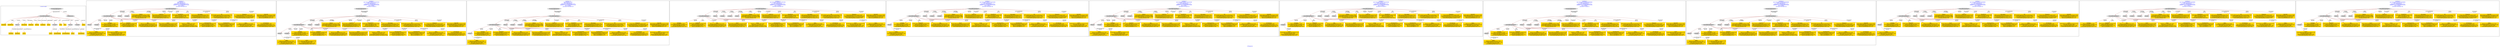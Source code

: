 digraph n0 {
fontcolor="blue"
remincross="true"
label="s06-npg.json"
subgraph cluster_0 {
label="1-correct model"
n2[style="filled",color="white",fillcolor="lightgray",label="CulturalHeritageObject1"];
n3[shape="plaintext",style="filled",fillcolor="gold",label="Copyright"];
n4[shape="plaintext",style="filled",fillcolor="gold",label="DateOfWork"];
n5[style="filled",color="white",fillcolor="lightgray",label="Person1"];
n6[shape="plaintext",style="filled",fillcolor="gold",label="Description"];
n7[shape="plaintext",style="filled",fillcolor="gold",label="Dimension"];
n8[shape="plaintext",style="filled",fillcolor="gold",label="Medium"];
n9[shape="plaintext",style="filled",fillcolor="gold",label="CreditLine"];
n10[shape="plaintext",style="filled",fillcolor="gold",label="Owner"];
n11[style="filled",color="white",fillcolor="lightgray",label="Concept2"];
n12[shape="plaintext",style="filled",fillcolor="gold",label="Title"];
n13[shape="plaintext",style="filled",fillcolor="gold",label="Ref"];
n14[style="filled",color="white",fillcolor="lightgray",label="Person2"];
n15[style="filled",color="white",fillcolor="lightgray",label="Concept1"];
n16[shape="plaintext",style="filled",fillcolor="gold",label="birthDate"];
n17[shape="plaintext",style="filled",fillcolor="gold",label="deathDate"];
n18[shape="plaintext",style="filled",fillcolor="gold",label="Artist"];
n19[shape="plaintext",style="filled",fillcolor="gold",label="sitterBirthDate"];
n20[shape="plaintext",style="filled",fillcolor="gold",label="sitterDeathDate"];
n21[shape="plaintext",style="filled",fillcolor="gold",label="values"];
n22[style="filled",color="white",fillcolor="lightgray",label="EuropeanaAggregation1"];
n23[style="filled",color="white",fillcolor="lightgray",label="WebResource1"];
n24[shape="plaintext",style="filled",fillcolor="gold",label="Image"];
n25[shape="plaintext",style="filled",fillcolor="gold",label="Classification"];
n26[shape="plaintext",style="filled",fillcolor="gold",label="values"];
}
subgraph cluster_1 {
label="candidate 0\nlink coherence:1.0\nnode coherence:1.0\nconfidence:0.36434405869714775\nmapping score:0.5658924640101604\ncost:22.99976\n-precision:0.48-recall:0.46"
n28[style="filled",color="white",fillcolor="lightgray",label="CulturalHeritageObject1"];
n29[style="filled",color="white",fillcolor="lightgray",label="CulturalHeritageObject2"];
n30[style="filled",color="white",fillcolor="lightgray",label="Person1"];
n31[style="filled",color="white",fillcolor="lightgray",label="Concept1"];
n32[style="filled",color="white",fillcolor="lightgray",label="Person2"];
n33[style="filled",color="white",fillcolor="lightgray",label="Concept2"];
n34[shape="plaintext",style="filled",fillcolor="gold",label="birthDate\n[Person,dateOfBirth,0.294]\n[CulturalHeritageObject,created,0.287]\n[Person,dateOfDeath,0.236]\n[CulturalHeritageObject,title,0.183]"];
n35[shape="plaintext",style="filled",fillcolor="gold",label="values\n[Person,nameOfThePerson,0.378]\n[CulturalHeritageObject,provenance,0.249]\n[Document,classLink,0.206]\n[CulturalHeritageObject,title,0.167]"];
n36[shape="plaintext",style="filled",fillcolor="gold",label="sitterDeathDate\n[CulturalHeritageObject,created,0.317]\n[Person,dateOfDeath,0.254]\n[CulturalHeritageObject,title,0.244]\n[Person,dateOfBirth,0.185]"];
n37[shape="plaintext",style="filled",fillcolor="gold",label="Medium\n[CulturalHeritageObject,medium,0.809]\n[CulturalHeritageObject,description,0.068]\n[CulturalHeritageObject,provenance,0.063]\n[Concept,prefLabel,0.06]"];
n38[shape="plaintext",style="filled",fillcolor="gold",label="deathDate\n[CulturalHeritageObject,created,0.367]\n[Person,dateOfDeath,0.297]\n[CulturalHeritageObject,title,0.179]\n[Person,dateOfBirth,0.157]"];
n39[shape="plaintext",style="filled",fillcolor="gold",label="Title\n[Person,nameOfThePerson,0.325]\n[CulturalHeritageObject,provenance,0.26]\n[CulturalHeritageObject,description,0.222]\n[CulturalHeritageObject,title,0.193]"];
n40[shape="plaintext",style="filled",fillcolor="gold",label="values\n[CulturalHeritageObject,description,0.374]\n[Concept,prefLabel,0.266]\n[Person,biographicalInformation,0.198]\n[CulturalHeritageObject,title,0.161]"];
n41[shape="plaintext",style="filled",fillcolor="gold",label="CreditLine\n[CulturalHeritageObject,provenance,0.516]\n[Person,biographicalInformation,0.179]\n[CulturalHeritageObject,description,0.172]\n[CulturalHeritageObject,title,0.133]"];
n42[shape="plaintext",style="filled",fillcolor="gold",label="Classification\n[Concept,prefLabel,0.466]\n[Person,biographicalInformation,0.273]\n[CulturalHeritageObject,description,0.153]\n[CulturalHeritageObject,title,0.108]"];
n43[shape="plaintext",style="filled",fillcolor="gold",label="DateOfWork\n[CulturalHeritageObject,created,0.369]\n[Person,dateOfBirth,0.29]\n[Person,dateOfDeath,0.287]\n[CulturalHeritageObject,title,0.054]"];
n44[shape="plaintext",style="filled",fillcolor="gold",label="Owner\n[CulturalHeritageObject,provenance,0.503]\n[Person,biographicalInformation,0.222]\n[CulturalHeritageObject,description,0.173]\n[CulturalHeritageObject,title,0.102]"];
n45[shape="plaintext",style="filled",fillcolor="gold",label="sitterBirthDate\n[CulturalHeritageObject,created,0.314]\n[CulturalHeritageObject,title,0.24]\n[Person,dateOfDeath,0.229]\n[Person,dateOfBirth,0.217]"];
n46[shape="plaintext",style="filled",fillcolor="gold",label="Description\n[Person,biographicalInformation,0.42]\n[CulturalHeritageObject,description,0.345]\n[CulturalHeritageObject,title,0.158]\n[CulturalHeritageObject,provenance,0.076]"];
n47[shape="plaintext",style="filled",fillcolor="gold",label="Artist\n[Person,nameOfThePerson,0.424]\n[CulturalHeritageObject,provenance,0.221]\n[Document,classLink,0.209]\n[CulturalHeritageObject,title,0.146]"];
n48[shape="plaintext",style="filled",fillcolor="gold",label="Ref\n[CulturalHeritageObject,accessionNumber,0.413]\n[CulturalHeritageObject,extent,0.248]\n[CulturalHeritageObject,provenance,0.203]\n[CulturalHeritageObject,title,0.136]"];
n49[shape="plaintext",style="filled",fillcolor="gold",label="Image\n[WebResource,classLink,0.782]\n[Document,classLink,0.194]\n[CulturalHeritageObject,medium,0.017]\n[CulturalHeritageObject,description,0.006]"];
n50[shape="plaintext",style="filled",fillcolor="gold",label="Dimension\n[CulturalHeritageObject,extent,0.634]\n[CulturalHeritageObject,accessionNumber,0.169]\n[CulturalHeritageObject,description,0.099]\n[CulturalHeritageObject,medium,0.097]"];
n51[shape="plaintext",style="filled",fillcolor="gold",label="Copyright\n[CulturalHeritageObject,provenance,0.465]\n[CulturalHeritageObject,description,0.212]\n[CulturalHeritageObject,title,0.192]\n[Person,nameOfThePerson,0.131]"];
}
subgraph cluster_2 {
label="candidate 1\nlink coherence:0.9583333333333334\nnode coherence:1.0\nconfidence:0.36434405869714775\nmapping score:0.5658924640101604\ncost:23.99963\n-precision:0.5-recall:0.5"
n53[style="filled",color="white",fillcolor="lightgray",label="CulturalHeritageObject1"];
n54[style="filled",color="white",fillcolor="lightgray",label="CulturalHeritageObject2"];
n55[style="filled",color="white",fillcolor="lightgray",label="Person1"];
n56[style="filled",color="white",fillcolor="lightgray",label="Concept1"];
n57[style="filled",color="white",fillcolor="lightgray",label="Person2"];
n58[style="filled",color="white",fillcolor="lightgray",label="Concept2"];
n59[style="filled",color="white",fillcolor="lightgray",label="EuropeanaAggregation1"];
n60[shape="plaintext",style="filled",fillcolor="gold",label="birthDate\n[Person,dateOfBirth,0.294]\n[CulturalHeritageObject,created,0.287]\n[Person,dateOfDeath,0.236]\n[CulturalHeritageObject,title,0.183]"];
n61[shape="plaintext",style="filled",fillcolor="gold",label="values\n[Person,nameOfThePerson,0.378]\n[CulturalHeritageObject,provenance,0.249]\n[Document,classLink,0.206]\n[CulturalHeritageObject,title,0.167]"];
n62[shape="plaintext",style="filled",fillcolor="gold",label="sitterDeathDate\n[CulturalHeritageObject,created,0.317]\n[Person,dateOfDeath,0.254]\n[CulturalHeritageObject,title,0.244]\n[Person,dateOfBirth,0.185]"];
n63[shape="plaintext",style="filled",fillcolor="gold",label="Medium\n[CulturalHeritageObject,medium,0.809]\n[CulturalHeritageObject,description,0.068]\n[CulturalHeritageObject,provenance,0.063]\n[Concept,prefLabel,0.06]"];
n64[shape="plaintext",style="filled",fillcolor="gold",label="deathDate\n[CulturalHeritageObject,created,0.367]\n[Person,dateOfDeath,0.297]\n[CulturalHeritageObject,title,0.179]\n[Person,dateOfBirth,0.157]"];
n65[shape="plaintext",style="filled",fillcolor="gold",label="Title\n[Person,nameOfThePerson,0.325]\n[CulturalHeritageObject,provenance,0.26]\n[CulturalHeritageObject,description,0.222]\n[CulturalHeritageObject,title,0.193]"];
n66[shape="plaintext",style="filled",fillcolor="gold",label="values\n[CulturalHeritageObject,description,0.374]\n[Concept,prefLabel,0.266]\n[Person,biographicalInformation,0.198]\n[CulturalHeritageObject,title,0.161]"];
n67[shape="plaintext",style="filled",fillcolor="gold",label="CreditLine\n[CulturalHeritageObject,provenance,0.516]\n[Person,biographicalInformation,0.179]\n[CulturalHeritageObject,description,0.172]\n[CulturalHeritageObject,title,0.133]"];
n68[shape="plaintext",style="filled",fillcolor="gold",label="Classification\n[Concept,prefLabel,0.466]\n[Person,biographicalInformation,0.273]\n[CulturalHeritageObject,description,0.153]\n[CulturalHeritageObject,title,0.108]"];
n69[shape="plaintext",style="filled",fillcolor="gold",label="DateOfWork\n[CulturalHeritageObject,created,0.369]\n[Person,dateOfBirth,0.29]\n[Person,dateOfDeath,0.287]\n[CulturalHeritageObject,title,0.054]"];
n70[shape="plaintext",style="filled",fillcolor="gold",label="Owner\n[CulturalHeritageObject,provenance,0.503]\n[Person,biographicalInformation,0.222]\n[CulturalHeritageObject,description,0.173]\n[CulturalHeritageObject,title,0.102]"];
n71[shape="plaintext",style="filled",fillcolor="gold",label="sitterBirthDate\n[CulturalHeritageObject,created,0.314]\n[CulturalHeritageObject,title,0.24]\n[Person,dateOfDeath,0.229]\n[Person,dateOfBirth,0.217]"];
n72[shape="plaintext",style="filled",fillcolor="gold",label="Description\n[Person,biographicalInformation,0.42]\n[CulturalHeritageObject,description,0.345]\n[CulturalHeritageObject,title,0.158]\n[CulturalHeritageObject,provenance,0.076]"];
n73[shape="plaintext",style="filled",fillcolor="gold",label="Artist\n[Person,nameOfThePerson,0.424]\n[CulturalHeritageObject,provenance,0.221]\n[Document,classLink,0.209]\n[CulturalHeritageObject,title,0.146]"];
n74[shape="plaintext",style="filled",fillcolor="gold",label="Ref\n[CulturalHeritageObject,accessionNumber,0.413]\n[CulturalHeritageObject,extent,0.248]\n[CulturalHeritageObject,provenance,0.203]\n[CulturalHeritageObject,title,0.136]"];
n75[shape="plaintext",style="filled",fillcolor="gold",label="Image\n[WebResource,classLink,0.782]\n[Document,classLink,0.194]\n[CulturalHeritageObject,medium,0.017]\n[CulturalHeritageObject,description,0.006]"];
n76[shape="plaintext",style="filled",fillcolor="gold",label="Dimension\n[CulturalHeritageObject,extent,0.634]\n[CulturalHeritageObject,accessionNumber,0.169]\n[CulturalHeritageObject,description,0.099]\n[CulturalHeritageObject,medium,0.097]"];
n77[shape="plaintext",style="filled",fillcolor="gold",label="Copyright\n[CulturalHeritageObject,provenance,0.465]\n[CulturalHeritageObject,description,0.212]\n[CulturalHeritageObject,title,0.192]\n[Person,nameOfThePerson,0.131]"];
}
subgraph cluster_3 {
label="candidate 10\nlink coherence:0.875\nnode coherence:1.0\nconfidence:0.36434405869714775\nmapping score:0.5658924640101604\ncost:23.99963\n-precision:0.46-recall:0.46"
n79[style="filled",color="white",fillcolor="lightgray",label="CulturalHeritageObject1"];
n80[style="filled",color="white",fillcolor="lightgray",label="CulturalHeritageObject2"];
n81[style="filled",color="white",fillcolor="lightgray",label="Person1"];
n82[style="filled",color="white",fillcolor="lightgray",label="Concept1"];
n83[style="filled",color="white",fillcolor="lightgray",label="Concept2"];
n84[style="filled",color="white",fillcolor="lightgray",label="Person2"];
n85[style="filled",color="white",fillcolor="lightgray",label="EuropeanaAggregation1"];
n86[shape="plaintext",style="filled",fillcolor="gold",label="birthDate\n[Person,dateOfBirth,0.294]\n[CulturalHeritageObject,created,0.287]\n[Person,dateOfDeath,0.236]\n[CulturalHeritageObject,title,0.183]"];
n87[shape="plaintext",style="filled",fillcolor="gold",label="values\n[Person,nameOfThePerson,0.378]\n[CulturalHeritageObject,provenance,0.249]\n[Document,classLink,0.206]\n[CulturalHeritageObject,title,0.167]"];
n88[shape="plaintext",style="filled",fillcolor="gold",label="sitterDeathDate\n[CulturalHeritageObject,created,0.317]\n[Person,dateOfDeath,0.254]\n[CulturalHeritageObject,title,0.244]\n[Person,dateOfBirth,0.185]"];
n89[shape="plaintext",style="filled",fillcolor="gold",label="Medium\n[CulturalHeritageObject,medium,0.809]\n[CulturalHeritageObject,description,0.068]\n[CulturalHeritageObject,provenance,0.063]\n[Concept,prefLabel,0.06]"];
n90[shape="plaintext",style="filled",fillcolor="gold",label="deathDate\n[CulturalHeritageObject,created,0.367]\n[Person,dateOfDeath,0.297]\n[CulturalHeritageObject,title,0.179]\n[Person,dateOfBirth,0.157]"];
n91[shape="plaintext",style="filled",fillcolor="gold",label="Title\n[Person,nameOfThePerson,0.325]\n[CulturalHeritageObject,provenance,0.26]\n[CulturalHeritageObject,description,0.222]\n[CulturalHeritageObject,title,0.193]"];
n92[shape="plaintext",style="filled",fillcolor="gold",label="values\n[CulturalHeritageObject,description,0.374]\n[Concept,prefLabel,0.266]\n[Person,biographicalInformation,0.198]\n[CulturalHeritageObject,title,0.161]"];
n93[shape="plaintext",style="filled",fillcolor="gold",label="CreditLine\n[CulturalHeritageObject,provenance,0.516]\n[Person,biographicalInformation,0.179]\n[CulturalHeritageObject,description,0.172]\n[CulturalHeritageObject,title,0.133]"];
n94[shape="plaintext",style="filled",fillcolor="gold",label="Classification\n[Concept,prefLabel,0.466]\n[Person,biographicalInformation,0.273]\n[CulturalHeritageObject,description,0.153]\n[CulturalHeritageObject,title,0.108]"];
n95[shape="plaintext",style="filled",fillcolor="gold",label="DateOfWork\n[CulturalHeritageObject,created,0.369]\n[Person,dateOfBirth,0.29]\n[Person,dateOfDeath,0.287]\n[CulturalHeritageObject,title,0.054]"];
n96[shape="plaintext",style="filled",fillcolor="gold",label="Owner\n[CulturalHeritageObject,provenance,0.503]\n[Person,biographicalInformation,0.222]\n[CulturalHeritageObject,description,0.173]\n[CulturalHeritageObject,title,0.102]"];
n97[shape="plaintext",style="filled",fillcolor="gold",label="sitterBirthDate\n[CulturalHeritageObject,created,0.314]\n[CulturalHeritageObject,title,0.24]\n[Person,dateOfDeath,0.229]\n[Person,dateOfBirth,0.217]"];
n98[shape="plaintext",style="filled",fillcolor="gold",label="Description\n[Person,biographicalInformation,0.42]\n[CulturalHeritageObject,description,0.345]\n[CulturalHeritageObject,title,0.158]\n[CulturalHeritageObject,provenance,0.076]"];
n99[shape="plaintext",style="filled",fillcolor="gold",label="Artist\n[Person,nameOfThePerson,0.424]\n[CulturalHeritageObject,provenance,0.221]\n[Document,classLink,0.209]\n[CulturalHeritageObject,title,0.146]"];
n100[shape="plaintext",style="filled",fillcolor="gold",label="Ref\n[CulturalHeritageObject,accessionNumber,0.413]\n[CulturalHeritageObject,extent,0.248]\n[CulturalHeritageObject,provenance,0.203]\n[CulturalHeritageObject,title,0.136]"];
n101[shape="plaintext",style="filled",fillcolor="gold",label="Image\n[WebResource,classLink,0.782]\n[Document,classLink,0.194]\n[CulturalHeritageObject,medium,0.017]\n[CulturalHeritageObject,description,0.006]"];
n102[shape="plaintext",style="filled",fillcolor="gold",label="Dimension\n[CulturalHeritageObject,extent,0.634]\n[CulturalHeritageObject,accessionNumber,0.169]\n[CulturalHeritageObject,description,0.099]\n[CulturalHeritageObject,medium,0.097]"];
n103[shape="plaintext",style="filled",fillcolor="gold",label="Copyright\n[CulturalHeritageObject,provenance,0.465]\n[CulturalHeritageObject,description,0.212]\n[CulturalHeritageObject,title,0.192]\n[Person,nameOfThePerson,0.131]"];
}
subgraph cluster_4 {
label="candidate 11\nlink coherence:0.8695652173913043\nnode coherence:1.0\nconfidence:0.36434405869714775\nmapping score:0.5658924640101604\ncost:121.99976\n-precision:0.48-recall:0.46"
n105[style="filled",color="white",fillcolor="lightgray",label="CulturalHeritageObject1"];
n106[style="filled",color="white",fillcolor="lightgray",label="CulturalHeritageObject2"];
n107[style="filled",color="white",fillcolor="lightgray",label="Person1"];
n108[style="filled",color="white",fillcolor="lightgray",label="Concept1"];
n109[style="filled",color="white",fillcolor="lightgray",label="Concept2"];
n110[style="filled",color="white",fillcolor="lightgray",label="Person2"];
n111[shape="plaintext",style="filled",fillcolor="gold",label="birthDate\n[Person,dateOfBirth,0.294]\n[CulturalHeritageObject,created,0.287]\n[Person,dateOfDeath,0.236]\n[CulturalHeritageObject,title,0.183]"];
n112[shape="plaintext",style="filled",fillcolor="gold",label="values\n[Person,nameOfThePerson,0.378]\n[CulturalHeritageObject,provenance,0.249]\n[Document,classLink,0.206]\n[CulturalHeritageObject,title,0.167]"];
n113[shape="plaintext",style="filled",fillcolor="gold",label="sitterDeathDate\n[CulturalHeritageObject,created,0.317]\n[Person,dateOfDeath,0.254]\n[CulturalHeritageObject,title,0.244]\n[Person,dateOfBirth,0.185]"];
n114[shape="plaintext",style="filled",fillcolor="gold",label="Medium\n[CulturalHeritageObject,medium,0.809]\n[CulturalHeritageObject,description,0.068]\n[CulturalHeritageObject,provenance,0.063]\n[Concept,prefLabel,0.06]"];
n115[shape="plaintext",style="filled",fillcolor="gold",label="deathDate\n[CulturalHeritageObject,created,0.367]\n[Person,dateOfDeath,0.297]\n[CulturalHeritageObject,title,0.179]\n[Person,dateOfBirth,0.157]"];
n116[shape="plaintext",style="filled",fillcolor="gold",label="Title\n[Person,nameOfThePerson,0.325]\n[CulturalHeritageObject,provenance,0.26]\n[CulturalHeritageObject,description,0.222]\n[CulturalHeritageObject,title,0.193]"];
n117[shape="plaintext",style="filled",fillcolor="gold",label="values\n[CulturalHeritageObject,description,0.374]\n[Concept,prefLabel,0.266]\n[Person,biographicalInformation,0.198]\n[CulturalHeritageObject,title,0.161]"];
n118[shape="plaintext",style="filled",fillcolor="gold",label="CreditLine\n[CulturalHeritageObject,provenance,0.516]\n[Person,biographicalInformation,0.179]\n[CulturalHeritageObject,description,0.172]\n[CulturalHeritageObject,title,0.133]"];
n119[shape="plaintext",style="filled",fillcolor="gold",label="Classification\n[Concept,prefLabel,0.466]\n[Person,biographicalInformation,0.273]\n[CulturalHeritageObject,description,0.153]\n[CulturalHeritageObject,title,0.108]"];
n120[shape="plaintext",style="filled",fillcolor="gold",label="DateOfWork\n[CulturalHeritageObject,created,0.369]\n[Person,dateOfBirth,0.29]\n[Person,dateOfDeath,0.287]\n[CulturalHeritageObject,title,0.054]"];
n121[shape="plaintext",style="filled",fillcolor="gold",label="Owner\n[CulturalHeritageObject,provenance,0.503]\n[Person,biographicalInformation,0.222]\n[CulturalHeritageObject,description,0.173]\n[CulturalHeritageObject,title,0.102]"];
n122[shape="plaintext",style="filled",fillcolor="gold",label="sitterBirthDate\n[CulturalHeritageObject,created,0.314]\n[CulturalHeritageObject,title,0.24]\n[Person,dateOfDeath,0.229]\n[Person,dateOfBirth,0.217]"];
n123[shape="plaintext",style="filled",fillcolor="gold",label="Description\n[Person,biographicalInformation,0.42]\n[CulturalHeritageObject,description,0.345]\n[CulturalHeritageObject,title,0.158]\n[CulturalHeritageObject,provenance,0.076]"];
n124[shape="plaintext",style="filled",fillcolor="gold",label="Artist\n[Person,nameOfThePerson,0.424]\n[CulturalHeritageObject,provenance,0.221]\n[Document,classLink,0.209]\n[CulturalHeritageObject,title,0.146]"];
n125[shape="plaintext",style="filled",fillcolor="gold",label="Ref\n[CulturalHeritageObject,accessionNumber,0.413]\n[CulturalHeritageObject,extent,0.248]\n[CulturalHeritageObject,provenance,0.203]\n[CulturalHeritageObject,title,0.136]"];
n126[shape="plaintext",style="filled",fillcolor="gold",label="Image\n[WebResource,classLink,0.782]\n[Document,classLink,0.194]\n[CulturalHeritageObject,medium,0.017]\n[CulturalHeritageObject,description,0.006]"];
n127[shape="plaintext",style="filled",fillcolor="gold",label="Dimension\n[CulturalHeritageObject,extent,0.634]\n[CulturalHeritageObject,accessionNumber,0.169]\n[CulturalHeritageObject,description,0.099]\n[CulturalHeritageObject,medium,0.097]"];
n128[shape="plaintext",style="filled",fillcolor="gold",label="Copyright\n[CulturalHeritageObject,provenance,0.465]\n[CulturalHeritageObject,description,0.212]\n[CulturalHeritageObject,title,0.192]\n[Person,nameOfThePerson,0.131]"];
}
subgraph cluster_5 {
label="candidate 2\nlink coherence:0.9565217391304348\nnode coherence:1.0\nconfidence:0.36434405869714775\nmapping score:0.5658924640101604\ncost:22.99975\n-precision:0.48-recall:0.46"
n130[style="filled",color="white",fillcolor="lightgray",label="CulturalHeritageObject1"];
n131[style="filled",color="white",fillcolor="lightgray",label="CulturalHeritageObject2"];
n132[style="filled",color="white",fillcolor="lightgray",label="Person1"];
n133[style="filled",color="white",fillcolor="lightgray",label="Concept1"];
n134[style="filled",color="white",fillcolor="lightgray",label="Concept2"];
n135[style="filled",color="white",fillcolor="lightgray",label="Person2"];
n136[shape="plaintext",style="filled",fillcolor="gold",label="birthDate\n[Person,dateOfBirth,0.294]\n[CulturalHeritageObject,created,0.287]\n[Person,dateOfDeath,0.236]\n[CulturalHeritageObject,title,0.183]"];
n137[shape="plaintext",style="filled",fillcolor="gold",label="values\n[Person,nameOfThePerson,0.378]\n[CulturalHeritageObject,provenance,0.249]\n[Document,classLink,0.206]\n[CulturalHeritageObject,title,0.167]"];
n138[shape="plaintext",style="filled",fillcolor="gold",label="sitterDeathDate\n[CulturalHeritageObject,created,0.317]\n[Person,dateOfDeath,0.254]\n[CulturalHeritageObject,title,0.244]\n[Person,dateOfBirth,0.185]"];
n139[shape="plaintext",style="filled",fillcolor="gold",label="Medium\n[CulturalHeritageObject,medium,0.809]\n[CulturalHeritageObject,description,0.068]\n[CulturalHeritageObject,provenance,0.063]\n[Concept,prefLabel,0.06]"];
n140[shape="plaintext",style="filled",fillcolor="gold",label="deathDate\n[CulturalHeritageObject,created,0.367]\n[Person,dateOfDeath,0.297]\n[CulturalHeritageObject,title,0.179]\n[Person,dateOfBirth,0.157]"];
n141[shape="plaintext",style="filled",fillcolor="gold",label="Title\n[Person,nameOfThePerson,0.325]\n[CulturalHeritageObject,provenance,0.26]\n[CulturalHeritageObject,description,0.222]\n[CulturalHeritageObject,title,0.193]"];
n142[shape="plaintext",style="filled",fillcolor="gold",label="values\n[CulturalHeritageObject,description,0.374]\n[Concept,prefLabel,0.266]\n[Person,biographicalInformation,0.198]\n[CulturalHeritageObject,title,0.161]"];
n143[shape="plaintext",style="filled",fillcolor="gold",label="CreditLine\n[CulturalHeritageObject,provenance,0.516]\n[Person,biographicalInformation,0.179]\n[CulturalHeritageObject,description,0.172]\n[CulturalHeritageObject,title,0.133]"];
n144[shape="plaintext",style="filled",fillcolor="gold",label="Classification\n[Concept,prefLabel,0.466]\n[Person,biographicalInformation,0.273]\n[CulturalHeritageObject,description,0.153]\n[CulturalHeritageObject,title,0.108]"];
n145[shape="plaintext",style="filled",fillcolor="gold",label="DateOfWork\n[CulturalHeritageObject,created,0.369]\n[Person,dateOfBirth,0.29]\n[Person,dateOfDeath,0.287]\n[CulturalHeritageObject,title,0.054]"];
n146[shape="plaintext",style="filled",fillcolor="gold",label="Owner\n[CulturalHeritageObject,provenance,0.503]\n[Person,biographicalInformation,0.222]\n[CulturalHeritageObject,description,0.173]\n[CulturalHeritageObject,title,0.102]"];
n147[shape="plaintext",style="filled",fillcolor="gold",label="sitterBirthDate\n[CulturalHeritageObject,created,0.314]\n[CulturalHeritageObject,title,0.24]\n[Person,dateOfDeath,0.229]\n[Person,dateOfBirth,0.217]"];
n148[shape="plaintext",style="filled",fillcolor="gold",label="Description\n[Person,biographicalInformation,0.42]\n[CulturalHeritageObject,description,0.345]\n[CulturalHeritageObject,title,0.158]\n[CulturalHeritageObject,provenance,0.076]"];
n149[shape="plaintext",style="filled",fillcolor="gold",label="Artist\n[Person,nameOfThePerson,0.424]\n[CulturalHeritageObject,provenance,0.221]\n[Document,classLink,0.209]\n[CulturalHeritageObject,title,0.146]"];
n150[shape="plaintext",style="filled",fillcolor="gold",label="Ref\n[CulturalHeritageObject,accessionNumber,0.413]\n[CulturalHeritageObject,extent,0.248]\n[CulturalHeritageObject,provenance,0.203]\n[CulturalHeritageObject,title,0.136]"];
n151[shape="plaintext",style="filled",fillcolor="gold",label="Image\n[WebResource,classLink,0.782]\n[Document,classLink,0.194]\n[CulturalHeritageObject,medium,0.017]\n[CulturalHeritageObject,description,0.006]"];
n152[shape="plaintext",style="filled",fillcolor="gold",label="Dimension\n[CulturalHeritageObject,extent,0.634]\n[CulturalHeritageObject,accessionNumber,0.169]\n[CulturalHeritageObject,description,0.099]\n[CulturalHeritageObject,medium,0.097]"];
n153[shape="plaintext",style="filled",fillcolor="gold",label="Copyright\n[CulturalHeritageObject,provenance,0.465]\n[CulturalHeritageObject,description,0.212]\n[CulturalHeritageObject,title,0.192]\n[Person,nameOfThePerson,0.131]"];
}
subgraph cluster_6 {
label="candidate 3\nlink coherence:0.9565217391304348\nnode coherence:1.0\nconfidence:0.36434405869714775\nmapping score:0.5658924640101604\ncost:22.99977\n-precision:0.43-recall:0.42"
n155[style="filled",color="white",fillcolor="lightgray",label="CulturalHeritageObject1"];
n156[style="filled",color="white",fillcolor="lightgray",label="CulturalHeritageObject2"];
n157[style="filled",color="white",fillcolor="lightgray",label="Person1"];
n158[style="filled",color="white",fillcolor="lightgray",label="Concept1"];
n159[style="filled",color="white",fillcolor="lightgray",label="Person2"];
n160[style="filled",color="white",fillcolor="lightgray",label="Concept2"];
n161[shape="plaintext",style="filled",fillcolor="gold",label="birthDate\n[Person,dateOfBirth,0.294]\n[CulturalHeritageObject,created,0.287]\n[Person,dateOfDeath,0.236]\n[CulturalHeritageObject,title,0.183]"];
n162[shape="plaintext",style="filled",fillcolor="gold",label="values\n[Person,nameOfThePerson,0.378]\n[CulturalHeritageObject,provenance,0.249]\n[Document,classLink,0.206]\n[CulturalHeritageObject,title,0.167]"];
n163[shape="plaintext",style="filled",fillcolor="gold",label="sitterDeathDate\n[CulturalHeritageObject,created,0.317]\n[Person,dateOfDeath,0.254]\n[CulturalHeritageObject,title,0.244]\n[Person,dateOfBirth,0.185]"];
n164[shape="plaintext",style="filled",fillcolor="gold",label="Medium\n[CulturalHeritageObject,medium,0.809]\n[CulturalHeritageObject,description,0.068]\n[CulturalHeritageObject,provenance,0.063]\n[Concept,prefLabel,0.06]"];
n165[shape="plaintext",style="filled",fillcolor="gold",label="deathDate\n[CulturalHeritageObject,created,0.367]\n[Person,dateOfDeath,0.297]\n[CulturalHeritageObject,title,0.179]\n[Person,dateOfBirth,0.157]"];
n166[shape="plaintext",style="filled",fillcolor="gold",label="Title\n[Person,nameOfThePerson,0.325]\n[CulturalHeritageObject,provenance,0.26]\n[CulturalHeritageObject,description,0.222]\n[CulturalHeritageObject,title,0.193]"];
n167[shape="plaintext",style="filled",fillcolor="gold",label="values\n[CulturalHeritageObject,description,0.374]\n[Concept,prefLabel,0.266]\n[Person,biographicalInformation,0.198]\n[CulturalHeritageObject,title,0.161]"];
n168[shape="plaintext",style="filled",fillcolor="gold",label="CreditLine\n[CulturalHeritageObject,provenance,0.516]\n[Person,biographicalInformation,0.179]\n[CulturalHeritageObject,description,0.172]\n[CulturalHeritageObject,title,0.133]"];
n169[shape="plaintext",style="filled",fillcolor="gold",label="Classification\n[Concept,prefLabel,0.466]\n[Person,biographicalInformation,0.273]\n[CulturalHeritageObject,description,0.153]\n[CulturalHeritageObject,title,0.108]"];
n170[shape="plaintext",style="filled",fillcolor="gold",label="DateOfWork\n[CulturalHeritageObject,created,0.369]\n[Person,dateOfBirth,0.29]\n[Person,dateOfDeath,0.287]\n[CulturalHeritageObject,title,0.054]"];
n171[shape="plaintext",style="filled",fillcolor="gold",label="Owner\n[CulturalHeritageObject,provenance,0.503]\n[Person,biographicalInformation,0.222]\n[CulturalHeritageObject,description,0.173]\n[CulturalHeritageObject,title,0.102]"];
n172[shape="plaintext",style="filled",fillcolor="gold",label="sitterBirthDate\n[CulturalHeritageObject,created,0.314]\n[CulturalHeritageObject,title,0.24]\n[Person,dateOfDeath,0.229]\n[Person,dateOfBirth,0.217]"];
n173[shape="plaintext",style="filled",fillcolor="gold",label="Description\n[Person,biographicalInformation,0.42]\n[CulturalHeritageObject,description,0.345]\n[CulturalHeritageObject,title,0.158]\n[CulturalHeritageObject,provenance,0.076]"];
n174[shape="plaintext",style="filled",fillcolor="gold",label="Artist\n[Person,nameOfThePerson,0.424]\n[CulturalHeritageObject,provenance,0.221]\n[Document,classLink,0.209]\n[CulturalHeritageObject,title,0.146]"];
n175[shape="plaintext",style="filled",fillcolor="gold",label="Ref\n[CulturalHeritageObject,accessionNumber,0.413]\n[CulturalHeritageObject,extent,0.248]\n[CulturalHeritageObject,provenance,0.203]\n[CulturalHeritageObject,title,0.136]"];
n176[shape="plaintext",style="filled",fillcolor="gold",label="Image\n[WebResource,classLink,0.782]\n[Document,classLink,0.194]\n[CulturalHeritageObject,medium,0.017]\n[CulturalHeritageObject,description,0.006]"];
n177[shape="plaintext",style="filled",fillcolor="gold",label="Dimension\n[CulturalHeritageObject,extent,0.634]\n[CulturalHeritageObject,accessionNumber,0.169]\n[CulturalHeritageObject,description,0.099]\n[CulturalHeritageObject,medium,0.097]"];
n178[shape="plaintext",style="filled",fillcolor="gold",label="Copyright\n[CulturalHeritageObject,provenance,0.465]\n[CulturalHeritageObject,description,0.212]\n[CulturalHeritageObject,title,0.192]\n[Person,nameOfThePerson,0.131]"];
}
subgraph cluster_7 {
label="candidate 4\nlink coherence:0.9565217391304348\nnode coherence:1.0\nconfidence:0.36434405869714775\nmapping score:0.5658924640101604\ncost:121.99976\n-precision:0.52-recall:0.5"
n180[style="filled",color="white",fillcolor="lightgray",label="CulturalHeritageObject1"];
n181[style="filled",color="white",fillcolor="lightgray",label="CulturalHeritageObject2"];
n182[style="filled",color="white",fillcolor="lightgray",label="Person1"];
n183[style="filled",color="white",fillcolor="lightgray",label="Concept1"];
n184[style="filled",color="white",fillcolor="lightgray",label="Concept2"];
n185[style="filled",color="white",fillcolor="lightgray",label="Person2"];
n186[shape="plaintext",style="filled",fillcolor="gold",label="birthDate\n[Person,dateOfBirth,0.294]\n[CulturalHeritageObject,created,0.287]\n[Person,dateOfDeath,0.236]\n[CulturalHeritageObject,title,0.183]"];
n187[shape="plaintext",style="filled",fillcolor="gold",label="values\n[Person,nameOfThePerson,0.378]\n[CulturalHeritageObject,provenance,0.249]\n[Document,classLink,0.206]\n[CulturalHeritageObject,title,0.167]"];
n188[shape="plaintext",style="filled",fillcolor="gold",label="sitterDeathDate\n[CulturalHeritageObject,created,0.317]\n[Person,dateOfDeath,0.254]\n[CulturalHeritageObject,title,0.244]\n[Person,dateOfBirth,0.185]"];
n189[shape="plaintext",style="filled",fillcolor="gold",label="Medium\n[CulturalHeritageObject,medium,0.809]\n[CulturalHeritageObject,description,0.068]\n[CulturalHeritageObject,provenance,0.063]\n[Concept,prefLabel,0.06]"];
n190[shape="plaintext",style="filled",fillcolor="gold",label="deathDate\n[CulturalHeritageObject,created,0.367]\n[Person,dateOfDeath,0.297]\n[CulturalHeritageObject,title,0.179]\n[Person,dateOfBirth,0.157]"];
n191[shape="plaintext",style="filled",fillcolor="gold",label="Title\n[Person,nameOfThePerson,0.325]\n[CulturalHeritageObject,provenance,0.26]\n[CulturalHeritageObject,description,0.222]\n[CulturalHeritageObject,title,0.193]"];
n192[shape="plaintext",style="filled",fillcolor="gold",label="values\n[CulturalHeritageObject,description,0.374]\n[Concept,prefLabel,0.266]\n[Person,biographicalInformation,0.198]\n[CulturalHeritageObject,title,0.161]"];
n193[shape="plaintext",style="filled",fillcolor="gold",label="CreditLine\n[CulturalHeritageObject,provenance,0.516]\n[Person,biographicalInformation,0.179]\n[CulturalHeritageObject,description,0.172]\n[CulturalHeritageObject,title,0.133]"];
n194[shape="plaintext",style="filled",fillcolor="gold",label="Classification\n[Concept,prefLabel,0.466]\n[Person,biographicalInformation,0.273]\n[CulturalHeritageObject,description,0.153]\n[CulturalHeritageObject,title,0.108]"];
n195[shape="plaintext",style="filled",fillcolor="gold",label="DateOfWork\n[CulturalHeritageObject,created,0.369]\n[Person,dateOfBirth,0.29]\n[Person,dateOfDeath,0.287]\n[CulturalHeritageObject,title,0.054]"];
n196[shape="plaintext",style="filled",fillcolor="gold",label="Owner\n[CulturalHeritageObject,provenance,0.503]\n[Person,biographicalInformation,0.222]\n[CulturalHeritageObject,description,0.173]\n[CulturalHeritageObject,title,0.102]"];
n197[shape="plaintext",style="filled",fillcolor="gold",label="sitterBirthDate\n[CulturalHeritageObject,created,0.314]\n[CulturalHeritageObject,title,0.24]\n[Person,dateOfDeath,0.229]\n[Person,dateOfBirth,0.217]"];
n198[shape="plaintext",style="filled",fillcolor="gold",label="Description\n[Person,biographicalInformation,0.42]\n[CulturalHeritageObject,description,0.345]\n[CulturalHeritageObject,title,0.158]\n[CulturalHeritageObject,provenance,0.076]"];
n199[shape="plaintext",style="filled",fillcolor="gold",label="Artist\n[Person,nameOfThePerson,0.424]\n[CulturalHeritageObject,provenance,0.221]\n[Document,classLink,0.209]\n[CulturalHeritageObject,title,0.146]"];
n200[shape="plaintext",style="filled",fillcolor="gold",label="Ref\n[CulturalHeritageObject,accessionNumber,0.413]\n[CulturalHeritageObject,extent,0.248]\n[CulturalHeritageObject,provenance,0.203]\n[CulturalHeritageObject,title,0.136]"];
n201[shape="plaintext",style="filled",fillcolor="gold",label="Image\n[WebResource,classLink,0.782]\n[Document,classLink,0.194]\n[CulturalHeritageObject,medium,0.017]\n[CulturalHeritageObject,description,0.006]"];
n202[shape="plaintext",style="filled",fillcolor="gold",label="Dimension\n[CulturalHeritageObject,extent,0.634]\n[CulturalHeritageObject,accessionNumber,0.169]\n[CulturalHeritageObject,description,0.099]\n[CulturalHeritageObject,medium,0.097]"];
n203[shape="plaintext",style="filled",fillcolor="gold",label="Copyright\n[CulturalHeritageObject,provenance,0.465]\n[CulturalHeritageObject,description,0.212]\n[CulturalHeritageObject,title,0.192]\n[Person,nameOfThePerson,0.131]"];
}
subgraph cluster_8 {
label="candidate 5\nlink coherence:0.9166666666666666\nnode coherence:1.0\nconfidence:0.36434405869714775\nmapping score:0.5658924640101604\ncost:23.99962\n-precision:0.5-recall:0.5"
n205[style="filled",color="white",fillcolor="lightgray",label="CulturalHeritageObject1"];
n206[style="filled",color="white",fillcolor="lightgray",label="CulturalHeritageObject2"];
n207[style="filled",color="white",fillcolor="lightgray",label="Person1"];
n208[style="filled",color="white",fillcolor="lightgray",label="Concept1"];
n209[style="filled",color="white",fillcolor="lightgray",label="Concept2"];
n210[style="filled",color="white",fillcolor="lightgray",label="Person2"];
n211[style="filled",color="white",fillcolor="lightgray",label="EuropeanaAggregation1"];
n212[shape="plaintext",style="filled",fillcolor="gold",label="birthDate\n[Person,dateOfBirth,0.294]\n[CulturalHeritageObject,created,0.287]\n[Person,dateOfDeath,0.236]\n[CulturalHeritageObject,title,0.183]"];
n213[shape="plaintext",style="filled",fillcolor="gold",label="values\n[Person,nameOfThePerson,0.378]\n[CulturalHeritageObject,provenance,0.249]\n[Document,classLink,0.206]\n[CulturalHeritageObject,title,0.167]"];
n214[shape="plaintext",style="filled",fillcolor="gold",label="sitterDeathDate\n[CulturalHeritageObject,created,0.317]\n[Person,dateOfDeath,0.254]\n[CulturalHeritageObject,title,0.244]\n[Person,dateOfBirth,0.185]"];
n215[shape="plaintext",style="filled",fillcolor="gold",label="Medium\n[CulturalHeritageObject,medium,0.809]\n[CulturalHeritageObject,description,0.068]\n[CulturalHeritageObject,provenance,0.063]\n[Concept,prefLabel,0.06]"];
n216[shape="plaintext",style="filled",fillcolor="gold",label="deathDate\n[CulturalHeritageObject,created,0.367]\n[Person,dateOfDeath,0.297]\n[CulturalHeritageObject,title,0.179]\n[Person,dateOfBirth,0.157]"];
n217[shape="plaintext",style="filled",fillcolor="gold",label="Title\n[Person,nameOfThePerson,0.325]\n[CulturalHeritageObject,provenance,0.26]\n[CulturalHeritageObject,description,0.222]\n[CulturalHeritageObject,title,0.193]"];
n218[shape="plaintext",style="filled",fillcolor="gold",label="values\n[CulturalHeritageObject,description,0.374]\n[Concept,prefLabel,0.266]\n[Person,biographicalInformation,0.198]\n[CulturalHeritageObject,title,0.161]"];
n219[shape="plaintext",style="filled",fillcolor="gold",label="CreditLine\n[CulturalHeritageObject,provenance,0.516]\n[Person,biographicalInformation,0.179]\n[CulturalHeritageObject,description,0.172]\n[CulturalHeritageObject,title,0.133]"];
n220[shape="plaintext",style="filled",fillcolor="gold",label="Classification\n[Concept,prefLabel,0.466]\n[Person,biographicalInformation,0.273]\n[CulturalHeritageObject,description,0.153]\n[CulturalHeritageObject,title,0.108]"];
n221[shape="plaintext",style="filled",fillcolor="gold",label="DateOfWork\n[CulturalHeritageObject,created,0.369]\n[Person,dateOfBirth,0.29]\n[Person,dateOfDeath,0.287]\n[CulturalHeritageObject,title,0.054]"];
n222[shape="plaintext",style="filled",fillcolor="gold",label="Owner\n[CulturalHeritageObject,provenance,0.503]\n[Person,biographicalInformation,0.222]\n[CulturalHeritageObject,description,0.173]\n[CulturalHeritageObject,title,0.102]"];
n223[shape="plaintext",style="filled",fillcolor="gold",label="sitterBirthDate\n[CulturalHeritageObject,created,0.314]\n[CulturalHeritageObject,title,0.24]\n[Person,dateOfDeath,0.229]\n[Person,dateOfBirth,0.217]"];
n224[shape="plaintext",style="filled",fillcolor="gold",label="Description\n[Person,biographicalInformation,0.42]\n[CulturalHeritageObject,description,0.345]\n[CulturalHeritageObject,title,0.158]\n[CulturalHeritageObject,provenance,0.076]"];
n225[shape="plaintext",style="filled",fillcolor="gold",label="Artist\n[Person,nameOfThePerson,0.424]\n[CulturalHeritageObject,provenance,0.221]\n[Document,classLink,0.209]\n[CulturalHeritageObject,title,0.146]"];
n226[shape="plaintext",style="filled",fillcolor="gold",label="Ref\n[CulturalHeritageObject,accessionNumber,0.413]\n[CulturalHeritageObject,extent,0.248]\n[CulturalHeritageObject,provenance,0.203]\n[CulturalHeritageObject,title,0.136]"];
n227[shape="plaintext",style="filled",fillcolor="gold",label="Image\n[WebResource,classLink,0.782]\n[Document,classLink,0.194]\n[CulturalHeritageObject,medium,0.017]\n[CulturalHeritageObject,description,0.006]"];
n228[shape="plaintext",style="filled",fillcolor="gold",label="Dimension\n[CulturalHeritageObject,extent,0.634]\n[CulturalHeritageObject,accessionNumber,0.169]\n[CulturalHeritageObject,description,0.099]\n[CulturalHeritageObject,medium,0.097]"];
n229[shape="plaintext",style="filled",fillcolor="gold",label="Copyright\n[CulturalHeritageObject,provenance,0.465]\n[CulturalHeritageObject,description,0.212]\n[CulturalHeritageObject,title,0.192]\n[Person,nameOfThePerson,0.131]"];
}
subgraph cluster_9 {
label="candidate 6\nlink coherence:0.9166666666666666\nnode coherence:1.0\nconfidence:0.36434405869714775\nmapping score:0.5658924640101604\ncost:23.99964\n-precision:0.46-recall:0.46"
n231[style="filled",color="white",fillcolor="lightgray",label="CulturalHeritageObject1"];
n232[style="filled",color="white",fillcolor="lightgray",label="CulturalHeritageObject2"];
n233[style="filled",color="white",fillcolor="lightgray",label="Person1"];
n234[style="filled",color="white",fillcolor="lightgray",label="Concept1"];
n235[style="filled",color="white",fillcolor="lightgray",label="Person2"];
n236[style="filled",color="white",fillcolor="lightgray",label="Concept2"];
n237[style="filled",color="white",fillcolor="lightgray",label="EuropeanaAggregation1"];
n238[shape="plaintext",style="filled",fillcolor="gold",label="birthDate\n[Person,dateOfBirth,0.294]\n[CulturalHeritageObject,created,0.287]\n[Person,dateOfDeath,0.236]\n[CulturalHeritageObject,title,0.183]"];
n239[shape="plaintext",style="filled",fillcolor="gold",label="values\n[Person,nameOfThePerson,0.378]\n[CulturalHeritageObject,provenance,0.249]\n[Document,classLink,0.206]\n[CulturalHeritageObject,title,0.167]"];
n240[shape="plaintext",style="filled",fillcolor="gold",label="sitterDeathDate\n[CulturalHeritageObject,created,0.317]\n[Person,dateOfDeath,0.254]\n[CulturalHeritageObject,title,0.244]\n[Person,dateOfBirth,0.185]"];
n241[shape="plaintext",style="filled",fillcolor="gold",label="Medium\n[CulturalHeritageObject,medium,0.809]\n[CulturalHeritageObject,description,0.068]\n[CulturalHeritageObject,provenance,0.063]\n[Concept,prefLabel,0.06]"];
n242[shape="plaintext",style="filled",fillcolor="gold",label="deathDate\n[CulturalHeritageObject,created,0.367]\n[Person,dateOfDeath,0.297]\n[CulturalHeritageObject,title,0.179]\n[Person,dateOfBirth,0.157]"];
n243[shape="plaintext",style="filled",fillcolor="gold",label="Title\n[Person,nameOfThePerson,0.325]\n[CulturalHeritageObject,provenance,0.26]\n[CulturalHeritageObject,description,0.222]\n[CulturalHeritageObject,title,0.193]"];
n244[shape="plaintext",style="filled",fillcolor="gold",label="values\n[CulturalHeritageObject,description,0.374]\n[Concept,prefLabel,0.266]\n[Person,biographicalInformation,0.198]\n[CulturalHeritageObject,title,0.161]"];
n245[shape="plaintext",style="filled",fillcolor="gold",label="CreditLine\n[CulturalHeritageObject,provenance,0.516]\n[Person,biographicalInformation,0.179]\n[CulturalHeritageObject,description,0.172]\n[CulturalHeritageObject,title,0.133]"];
n246[shape="plaintext",style="filled",fillcolor="gold",label="Classification\n[Concept,prefLabel,0.466]\n[Person,biographicalInformation,0.273]\n[CulturalHeritageObject,description,0.153]\n[CulturalHeritageObject,title,0.108]"];
n247[shape="plaintext",style="filled",fillcolor="gold",label="DateOfWork\n[CulturalHeritageObject,created,0.369]\n[Person,dateOfBirth,0.29]\n[Person,dateOfDeath,0.287]\n[CulturalHeritageObject,title,0.054]"];
n248[shape="plaintext",style="filled",fillcolor="gold",label="Owner\n[CulturalHeritageObject,provenance,0.503]\n[Person,biographicalInformation,0.222]\n[CulturalHeritageObject,description,0.173]\n[CulturalHeritageObject,title,0.102]"];
n249[shape="plaintext",style="filled",fillcolor="gold",label="sitterBirthDate\n[CulturalHeritageObject,created,0.314]\n[CulturalHeritageObject,title,0.24]\n[Person,dateOfDeath,0.229]\n[Person,dateOfBirth,0.217]"];
n250[shape="plaintext",style="filled",fillcolor="gold",label="Description\n[Person,biographicalInformation,0.42]\n[CulturalHeritageObject,description,0.345]\n[CulturalHeritageObject,title,0.158]\n[CulturalHeritageObject,provenance,0.076]"];
n251[shape="plaintext",style="filled",fillcolor="gold",label="Artist\n[Person,nameOfThePerson,0.424]\n[CulturalHeritageObject,provenance,0.221]\n[Document,classLink,0.209]\n[CulturalHeritageObject,title,0.146]"];
n252[shape="plaintext",style="filled",fillcolor="gold",label="Ref\n[CulturalHeritageObject,accessionNumber,0.413]\n[CulturalHeritageObject,extent,0.248]\n[CulturalHeritageObject,provenance,0.203]\n[CulturalHeritageObject,title,0.136]"];
n253[shape="plaintext",style="filled",fillcolor="gold",label="Image\n[WebResource,classLink,0.782]\n[Document,classLink,0.194]\n[CulturalHeritageObject,medium,0.017]\n[CulturalHeritageObject,description,0.006]"];
n254[shape="plaintext",style="filled",fillcolor="gold",label="Dimension\n[CulturalHeritageObject,extent,0.634]\n[CulturalHeritageObject,accessionNumber,0.169]\n[CulturalHeritageObject,description,0.099]\n[CulturalHeritageObject,medium,0.097]"];
n255[shape="plaintext",style="filled",fillcolor="gold",label="Copyright\n[CulturalHeritageObject,provenance,0.465]\n[CulturalHeritageObject,description,0.212]\n[CulturalHeritageObject,title,0.192]\n[Person,nameOfThePerson,0.131]"];
}
subgraph cluster_10 {
label="candidate 7\nlink coherence:0.9130434782608695\nnode coherence:1.0\nconfidence:0.36434405869714775\nmapping score:0.5658924640101604\ncost:22.99976\n-precision:0.43-recall:0.42"
n257[style="filled",color="white",fillcolor="lightgray",label="CulturalHeritageObject1"];
n258[style="filled",color="white",fillcolor="lightgray",label="CulturalHeritageObject2"];
n259[style="filled",color="white",fillcolor="lightgray",label="Person1"];
n260[style="filled",color="white",fillcolor="lightgray",label="Concept1"];
n261[style="filled",color="white",fillcolor="lightgray",label="Concept2"];
n262[style="filled",color="white",fillcolor="lightgray",label="Person2"];
n263[shape="plaintext",style="filled",fillcolor="gold",label="birthDate\n[Person,dateOfBirth,0.294]\n[CulturalHeritageObject,created,0.287]\n[Person,dateOfDeath,0.236]\n[CulturalHeritageObject,title,0.183]"];
n264[shape="plaintext",style="filled",fillcolor="gold",label="values\n[Person,nameOfThePerson,0.378]\n[CulturalHeritageObject,provenance,0.249]\n[Document,classLink,0.206]\n[CulturalHeritageObject,title,0.167]"];
n265[shape="plaintext",style="filled",fillcolor="gold",label="sitterDeathDate\n[CulturalHeritageObject,created,0.317]\n[Person,dateOfDeath,0.254]\n[CulturalHeritageObject,title,0.244]\n[Person,dateOfBirth,0.185]"];
n266[shape="plaintext",style="filled",fillcolor="gold",label="Medium\n[CulturalHeritageObject,medium,0.809]\n[CulturalHeritageObject,description,0.068]\n[CulturalHeritageObject,provenance,0.063]\n[Concept,prefLabel,0.06]"];
n267[shape="plaintext",style="filled",fillcolor="gold",label="deathDate\n[CulturalHeritageObject,created,0.367]\n[Person,dateOfDeath,0.297]\n[CulturalHeritageObject,title,0.179]\n[Person,dateOfBirth,0.157]"];
n268[shape="plaintext",style="filled",fillcolor="gold",label="Title\n[Person,nameOfThePerson,0.325]\n[CulturalHeritageObject,provenance,0.26]\n[CulturalHeritageObject,description,0.222]\n[CulturalHeritageObject,title,0.193]"];
n269[shape="plaintext",style="filled",fillcolor="gold",label="values\n[CulturalHeritageObject,description,0.374]\n[Concept,prefLabel,0.266]\n[Person,biographicalInformation,0.198]\n[CulturalHeritageObject,title,0.161]"];
n270[shape="plaintext",style="filled",fillcolor="gold",label="CreditLine\n[CulturalHeritageObject,provenance,0.516]\n[Person,biographicalInformation,0.179]\n[CulturalHeritageObject,description,0.172]\n[CulturalHeritageObject,title,0.133]"];
n271[shape="plaintext",style="filled",fillcolor="gold",label="Classification\n[Concept,prefLabel,0.466]\n[Person,biographicalInformation,0.273]\n[CulturalHeritageObject,description,0.153]\n[CulturalHeritageObject,title,0.108]"];
n272[shape="plaintext",style="filled",fillcolor="gold",label="DateOfWork\n[CulturalHeritageObject,created,0.369]\n[Person,dateOfBirth,0.29]\n[Person,dateOfDeath,0.287]\n[CulturalHeritageObject,title,0.054]"];
n273[shape="plaintext",style="filled",fillcolor="gold",label="Owner\n[CulturalHeritageObject,provenance,0.503]\n[Person,biographicalInformation,0.222]\n[CulturalHeritageObject,description,0.173]\n[CulturalHeritageObject,title,0.102]"];
n274[shape="plaintext",style="filled",fillcolor="gold",label="sitterBirthDate\n[CulturalHeritageObject,created,0.314]\n[CulturalHeritageObject,title,0.24]\n[Person,dateOfDeath,0.229]\n[Person,dateOfBirth,0.217]"];
n275[shape="plaintext",style="filled",fillcolor="gold",label="Description\n[Person,biographicalInformation,0.42]\n[CulturalHeritageObject,description,0.345]\n[CulturalHeritageObject,title,0.158]\n[CulturalHeritageObject,provenance,0.076]"];
n276[shape="plaintext",style="filled",fillcolor="gold",label="Artist\n[Person,nameOfThePerson,0.424]\n[CulturalHeritageObject,provenance,0.221]\n[Document,classLink,0.209]\n[CulturalHeritageObject,title,0.146]"];
n277[shape="plaintext",style="filled",fillcolor="gold",label="Ref\n[CulturalHeritageObject,accessionNumber,0.413]\n[CulturalHeritageObject,extent,0.248]\n[CulturalHeritageObject,provenance,0.203]\n[CulturalHeritageObject,title,0.136]"];
n278[shape="plaintext",style="filled",fillcolor="gold",label="Image\n[WebResource,classLink,0.782]\n[Document,classLink,0.194]\n[CulturalHeritageObject,medium,0.017]\n[CulturalHeritageObject,description,0.006]"];
n279[shape="plaintext",style="filled",fillcolor="gold",label="Dimension\n[CulturalHeritageObject,extent,0.634]\n[CulturalHeritageObject,accessionNumber,0.169]\n[CulturalHeritageObject,description,0.099]\n[CulturalHeritageObject,medium,0.097]"];
n280[shape="plaintext",style="filled",fillcolor="gold",label="Copyright\n[CulturalHeritageObject,provenance,0.465]\n[CulturalHeritageObject,description,0.212]\n[CulturalHeritageObject,title,0.192]\n[Person,nameOfThePerson,0.131]"];
}
subgraph cluster_11 {
label="candidate 8\nlink coherence:0.9130434782608695\nnode coherence:1.0\nconfidence:0.36434405869714775\nmapping score:0.5658924640101604\ncost:121.99975\n-precision:0.52-recall:0.5"
n282[style="filled",color="white",fillcolor="lightgray",label="CulturalHeritageObject1"];
n283[style="filled",color="white",fillcolor="lightgray",label="CulturalHeritageObject2"];
n284[style="filled",color="white",fillcolor="lightgray",label="Person1"];
n285[style="filled",color="white",fillcolor="lightgray",label="Concept1"];
n286[style="filled",color="white",fillcolor="lightgray",label="Concept2"];
n287[style="filled",color="white",fillcolor="lightgray",label="Person2"];
n288[shape="plaintext",style="filled",fillcolor="gold",label="birthDate\n[Person,dateOfBirth,0.294]\n[CulturalHeritageObject,created,0.287]\n[Person,dateOfDeath,0.236]\n[CulturalHeritageObject,title,0.183]"];
n289[shape="plaintext",style="filled",fillcolor="gold",label="values\n[Person,nameOfThePerson,0.378]\n[CulturalHeritageObject,provenance,0.249]\n[Document,classLink,0.206]\n[CulturalHeritageObject,title,0.167]"];
n290[shape="plaintext",style="filled",fillcolor="gold",label="sitterDeathDate\n[CulturalHeritageObject,created,0.317]\n[Person,dateOfDeath,0.254]\n[CulturalHeritageObject,title,0.244]\n[Person,dateOfBirth,0.185]"];
n291[shape="plaintext",style="filled",fillcolor="gold",label="Medium\n[CulturalHeritageObject,medium,0.809]\n[CulturalHeritageObject,description,0.068]\n[CulturalHeritageObject,provenance,0.063]\n[Concept,prefLabel,0.06]"];
n292[shape="plaintext",style="filled",fillcolor="gold",label="deathDate\n[CulturalHeritageObject,created,0.367]\n[Person,dateOfDeath,0.297]\n[CulturalHeritageObject,title,0.179]\n[Person,dateOfBirth,0.157]"];
n293[shape="plaintext",style="filled",fillcolor="gold",label="Title\n[Person,nameOfThePerson,0.325]\n[CulturalHeritageObject,provenance,0.26]\n[CulturalHeritageObject,description,0.222]\n[CulturalHeritageObject,title,0.193]"];
n294[shape="plaintext",style="filled",fillcolor="gold",label="values\n[CulturalHeritageObject,description,0.374]\n[Concept,prefLabel,0.266]\n[Person,biographicalInformation,0.198]\n[CulturalHeritageObject,title,0.161]"];
n295[shape="plaintext",style="filled",fillcolor="gold",label="CreditLine\n[CulturalHeritageObject,provenance,0.516]\n[Person,biographicalInformation,0.179]\n[CulturalHeritageObject,description,0.172]\n[CulturalHeritageObject,title,0.133]"];
n296[shape="plaintext",style="filled",fillcolor="gold",label="Classification\n[Concept,prefLabel,0.466]\n[Person,biographicalInformation,0.273]\n[CulturalHeritageObject,description,0.153]\n[CulturalHeritageObject,title,0.108]"];
n297[shape="plaintext",style="filled",fillcolor="gold",label="DateOfWork\n[CulturalHeritageObject,created,0.369]\n[Person,dateOfBirth,0.29]\n[Person,dateOfDeath,0.287]\n[CulturalHeritageObject,title,0.054]"];
n298[shape="plaintext",style="filled",fillcolor="gold",label="Owner\n[CulturalHeritageObject,provenance,0.503]\n[Person,biographicalInformation,0.222]\n[CulturalHeritageObject,description,0.173]\n[CulturalHeritageObject,title,0.102]"];
n299[shape="plaintext",style="filled",fillcolor="gold",label="sitterBirthDate\n[CulturalHeritageObject,created,0.314]\n[CulturalHeritageObject,title,0.24]\n[Person,dateOfDeath,0.229]\n[Person,dateOfBirth,0.217]"];
n300[shape="plaintext",style="filled",fillcolor="gold",label="Description\n[Person,biographicalInformation,0.42]\n[CulturalHeritageObject,description,0.345]\n[CulturalHeritageObject,title,0.158]\n[CulturalHeritageObject,provenance,0.076]"];
n301[shape="plaintext",style="filled",fillcolor="gold",label="Artist\n[Person,nameOfThePerson,0.424]\n[CulturalHeritageObject,provenance,0.221]\n[Document,classLink,0.209]\n[CulturalHeritageObject,title,0.146]"];
n302[shape="plaintext",style="filled",fillcolor="gold",label="Ref\n[CulturalHeritageObject,accessionNumber,0.413]\n[CulturalHeritageObject,extent,0.248]\n[CulturalHeritageObject,provenance,0.203]\n[CulturalHeritageObject,title,0.136]"];
n303[shape="plaintext",style="filled",fillcolor="gold",label="Image\n[WebResource,classLink,0.782]\n[Document,classLink,0.194]\n[CulturalHeritageObject,medium,0.017]\n[CulturalHeritageObject,description,0.006]"];
n304[shape="plaintext",style="filled",fillcolor="gold",label="Dimension\n[CulturalHeritageObject,extent,0.634]\n[CulturalHeritageObject,accessionNumber,0.169]\n[CulturalHeritageObject,description,0.099]\n[CulturalHeritageObject,medium,0.097]"];
n305[shape="plaintext",style="filled",fillcolor="gold",label="Copyright\n[CulturalHeritageObject,provenance,0.465]\n[CulturalHeritageObject,description,0.212]\n[CulturalHeritageObject,title,0.192]\n[Person,nameOfThePerson,0.131]"];
}
subgraph cluster_12 {
label="candidate 9\nlink coherence:0.9130434782608695\nnode coherence:1.0\nconfidence:0.36434405869714775\nmapping score:0.5658924640101604\ncost:121.99977\n-precision:0.48-recall:0.46"
n307[style="filled",color="white",fillcolor="lightgray",label="CulturalHeritageObject1"];
n308[style="filled",color="white",fillcolor="lightgray",label="CulturalHeritageObject2"];
n309[style="filled",color="white",fillcolor="lightgray",label="Person1"];
n310[style="filled",color="white",fillcolor="lightgray",label="Concept1"];
n311[style="filled",color="white",fillcolor="lightgray",label="Concept2"];
n312[style="filled",color="white",fillcolor="lightgray",label="Person2"];
n313[shape="plaintext",style="filled",fillcolor="gold",label="birthDate\n[Person,dateOfBirth,0.294]\n[CulturalHeritageObject,created,0.287]\n[Person,dateOfDeath,0.236]\n[CulturalHeritageObject,title,0.183]"];
n314[shape="plaintext",style="filled",fillcolor="gold",label="values\n[Person,nameOfThePerson,0.378]\n[CulturalHeritageObject,provenance,0.249]\n[Document,classLink,0.206]\n[CulturalHeritageObject,title,0.167]"];
n315[shape="plaintext",style="filled",fillcolor="gold",label="sitterDeathDate\n[CulturalHeritageObject,created,0.317]\n[Person,dateOfDeath,0.254]\n[CulturalHeritageObject,title,0.244]\n[Person,dateOfBirth,0.185]"];
n316[shape="plaintext",style="filled",fillcolor="gold",label="Medium\n[CulturalHeritageObject,medium,0.809]\n[CulturalHeritageObject,description,0.068]\n[CulturalHeritageObject,provenance,0.063]\n[Concept,prefLabel,0.06]"];
n317[shape="plaintext",style="filled",fillcolor="gold",label="deathDate\n[CulturalHeritageObject,created,0.367]\n[Person,dateOfDeath,0.297]\n[CulturalHeritageObject,title,0.179]\n[Person,dateOfBirth,0.157]"];
n318[shape="plaintext",style="filled",fillcolor="gold",label="Title\n[Person,nameOfThePerson,0.325]\n[CulturalHeritageObject,provenance,0.26]\n[CulturalHeritageObject,description,0.222]\n[CulturalHeritageObject,title,0.193]"];
n319[shape="plaintext",style="filled",fillcolor="gold",label="values\n[CulturalHeritageObject,description,0.374]\n[Concept,prefLabel,0.266]\n[Person,biographicalInformation,0.198]\n[CulturalHeritageObject,title,0.161]"];
n320[shape="plaintext",style="filled",fillcolor="gold",label="CreditLine\n[CulturalHeritageObject,provenance,0.516]\n[Person,biographicalInformation,0.179]\n[CulturalHeritageObject,description,0.172]\n[CulturalHeritageObject,title,0.133]"];
n321[shape="plaintext",style="filled",fillcolor="gold",label="Classification\n[Concept,prefLabel,0.466]\n[Person,biographicalInformation,0.273]\n[CulturalHeritageObject,description,0.153]\n[CulturalHeritageObject,title,0.108]"];
n322[shape="plaintext",style="filled",fillcolor="gold",label="DateOfWork\n[CulturalHeritageObject,created,0.369]\n[Person,dateOfBirth,0.29]\n[Person,dateOfDeath,0.287]\n[CulturalHeritageObject,title,0.054]"];
n323[shape="plaintext",style="filled",fillcolor="gold",label="Owner\n[CulturalHeritageObject,provenance,0.503]\n[Person,biographicalInformation,0.222]\n[CulturalHeritageObject,description,0.173]\n[CulturalHeritageObject,title,0.102]"];
n324[shape="plaintext",style="filled",fillcolor="gold",label="sitterBirthDate\n[CulturalHeritageObject,created,0.314]\n[CulturalHeritageObject,title,0.24]\n[Person,dateOfDeath,0.229]\n[Person,dateOfBirth,0.217]"];
n325[shape="plaintext",style="filled",fillcolor="gold",label="Description\n[Person,biographicalInformation,0.42]\n[CulturalHeritageObject,description,0.345]\n[CulturalHeritageObject,title,0.158]\n[CulturalHeritageObject,provenance,0.076]"];
n326[shape="plaintext",style="filled",fillcolor="gold",label="Artist\n[Person,nameOfThePerson,0.424]\n[CulturalHeritageObject,provenance,0.221]\n[Document,classLink,0.209]\n[CulturalHeritageObject,title,0.146]"];
n327[shape="plaintext",style="filled",fillcolor="gold",label="Ref\n[CulturalHeritageObject,accessionNumber,0.413]\n[CulturalHeritageObject,extent,0.248]\n[CulturalHeritageObject,provenance,0.203]\n[CulturalHeritageObject,title,0.136]"];
n328[shape="plaintext",style="filled",fillcolor="gold",label="Image\n[WebResource,classLink,0.782]\n[Document,classLink,0.194]\n[CulturalHeritageObject,medium,0.017]\n[CulturalHeritageObject,description,0.006]"];
n329[shape="plaintext",style="filled",fillcolor="gold",label="Dimension\n[CulturalHeritageObject,extent,0.634]\n[CulturalHeritageObject,accessionNumber,0.169]\n[CulturalHeritageObject,description,0.099]\n[CulturalHeritageObject,medium,0.097]"];
n330[shape="plaintext",style="filled",fillcolor="gold",label="Copyright\n[CulturalHeritageObject,provenance,0.465]\n[CulturalHeritageObject,description,0.212]\n[CulturalHeritageObject,title,0.192]\n[Person,nameOfThePerson,0.131]"];
}
n2 -> n3[color="brown",fontcolor="black",label="rights"]
n2 -> n4[color="brown",fontcolor="black",label="created"]
n2 -> n5[color="brown",fontcolor="black",label="creator"]
n2 -> n6[color="brown",fontcolor="black",label="description"]
n2 -> n7[color="brown",fontcolor="black",label="extent"]
n2 -> n8[color="brown",fontcolor="black",label="medium"]
n2 -> n9[color="brown",fontcolor="black",label="provenance"]
n2 -> n10[color="brown",fontcolor="black",label="rightsHolder"]
n2 -> n11[color="brown",fontcolor="black",label="subject"]
n2 -> n12[color="brown",fontcolor="black",label="title"]
n2 -> n13[color="brown",fontcolor="black",label="accessionNumber"]
n2 -> n14[color="brown",fontcolor="black",label="sitter"]
n2 -> n15[color="brown",fontcolor="black",label="hasType"]
n5 -> n16[color="brown",fontcolor="black",label="dateOfBirth"]
n5 -> n17[color="brown",fontcolor="black",label="dateOfDeath"]
n5 -> n18[color="brown",fontcolor="black",label="nameOfThePerson"]
n14 -> n19[color="brown",fontcolor="black",label="dateOfBirth"]
n14 -> n20[color="brown",fontcolor="black",label="dateOfDeath"]
n14 -> n21[color="brown",fontcolor="black",label="nameOfThePerson"]
n22 -> n2[color="brown",fontcolor="black",label="aggregatedCHO"]
n22 -> n23[color="brown",fontcolor="black",label="hasView"]
n23 -> n24[color="brown",fontcolor="black",label="classLink"]
n15 -> n25[color="brown",fontcolor="black",label="prefLabel"]
n11 -> n26[color="brown",fontcolor="black",label="prefLabel"]
n28 -> n29[color="brown",fontcolor="black",label="isRelatedTo\nw=0.99997"]
n28 -> n30[color="brown",fontcolor="black",label="creator\nw=0.99983"]
n28 -> n31[color="brown",fontcolor="black",label="hasType\nw=0.99996"]
n29 -> n32[color="brown",fontcolor="black",label="creator\nw=1.0"]
n29 -> n33[color="brown",fontcolor="black",label="hasType\nw=1.0"]
n29 -> n34[color="brown",fontcolor="black",label="created\nw=1.0"]
n32 -> n35[color="brown",fontcolor="black",label="nameOfThePerson\nw=1.0"]
n30 -> n36[color="brown",fontcolor="black",label="dateOfBirth\nw=1.0"]
n28 -> n37[color="brown",fontcolor="black",label="medium\nw=1.0"]
n29 -> n38[color="brown",fontcolor="black",label="title\nw=1.0"]
n29 -> n39[color="brown",fontcolor="black",label="provenance\nw=1.0"]
n33 -> n40[color="brown",fontcolor="black",label="prefLabel\nw=1.0"]
n28 -> n41[color="brown",fontcolor="black",label="provenance\nw=1.0"]
n31 -> n42[color="brown",fontcolor="black",label="prefLabel\nw=1.0"]
n28 -> n43[color="brown",fontcolor="black",label="created\nw=1.0"]
n29 -> n44[color="brown",fontcolor="black",label="provenance\nw=1.0"]
n30 -> n45[color="brown",fontcolor="black",label="dateOfDeath\nw=1.0"]
n28 -> n46[color="brown",fontcolor="black",label="title\nw=1.0"]
n30 -> n47[color="brown",fontcolor="black",label="nameOfThePerson\nw=1.0"]
n28 -> n48[color="brown",fontcolor="black",label="accessionNumber\nw=1.0"]
n29 -> n49[color="brown",fontcolor="black",label="medium\nw=1.0"]
n28 -> n50[color="brown",fontcolor="black",label="extent\nw=1.0"]
n28 -> n51[color="brown",fontcolor="black",label="provenance\nw=1.0"]
n53 -> n54[color="brown",fontcolor="black",label="isRelatedTo\nw=0.99997"]
n53 -> n55[color="brown",fontcolor="black",label="creator\nw=0.99983"]
n53 -> n56[color="brown",fontcolor="black",label="hasType\nw=0.99996"]
n54 -> n57[color="brown",fontcolor="black",label="creator\nw=1.0"]
n54 -> n58[color="brown",fontcolor="black",label="hasType\nw=1.0"]
n59 -> n53[color="brown",fontcolor="black",label="aggregatedCHO\nw=0.99987"]
n54 -> n60[color="brown",fontcolor="black",label="created\nw=1.0"]
n57 -> n61[color="brown",fontcolor="black",label="nameOfThePerson\nw=1.0"]
n55 -> n62[color="brown",fontcolor="black",label="dateOfBirth\nw=1.0"]
n53 -> n63[color="brown",fontcolor="black",label="medium\nw=1.0"]
n54 -> n64[color="brown",fontcolor="black",label="title\nw=1.0"]
n54 -> n65[color="brown",fontcolor="black",label="provenance\nw=1.0"]
n58 -> n66[color="brown",fontcolor="black",label="prefLabel\nw=1.0"]
n53 -> n67[color="brown",fontcolor="black",label="provenance\nw=1.0"]
n56 -> n68[color="brown",fontcolor="black",label="prefLabel\nw=1.0"]
n53 -> n69[color="brown",fontcolor="black",label="created\nw=1.0"]
n54 -> n70[color="brown",fontcolor="black",label="provenance\nw=1.0"]
n55 -> n71[color="brown",fontcolor="black",label="dateOfDeath\nw=1.0"]
n53 -> n72[color="brown",fontcolor="black",label="title\nw=1.0"]
n55 -> n73[color="brown",fontcolor="black",label="nameOfThePerson\nw=1.0"]
n53 -> n74[color="brown",fontcolor="black",label="accessionNumber\nw=1.0"]
n54 -> n75[color="brown",fontcolor="black",label="medium\nw=1.0"]
n53 -> n76[color="brown",fontcolor="black",label="extent\nw=1.0"]
n53 -> n77[color="brown",fontcolor="black",label="provenance\nw=1.0"]
n79 -> n80[color="brown",fontcolor="black",label="isRelatedTo\nw=0.99997"]
n79 -> n81[color="brown",fontcolor="black",label="creator\nw=0.99983"]
n79 -> n82[color="brown",fontcolor="black",label="subject\nw=0.99997"]
n79 -> n83[color="brown",fontcolor="black",label="hasType\nw=0.99999"]
n80 -> n84[color="brown",fontcolor="black",label="creator\nw=1.0"]
n85 -> n79[color="brown",fontcolor="black",label="aggregatedCHO\nw=0.99987"]
n80 -> n86[color="brown",fontcolor="black",label="created\nw=1.0"]
n84 -> n87[color="brown",fontcolor="black",label="nameOfThePerson\nw=1.0"]
n81 -> n88[color="brown",fontcolor="black",label="dateOfBirth\nw=1.0"]
n79 -> n89[color="brown",fontcolor="black",label="medium\nw=1.0"]
n80 -> n90[color="brown",fontcolor="black",label="title\nw=1.0"]
n80 -> n91[color="brown",fontcolor="black",label="provenance\nw=1.0"]
n83 -> n92[color="brown",fontcolor="black",label="prefLabel\nw=1.0"]
n79 -> n93[color="brown",fontcolor="black",label="provenance\nw=1.0"]
n82 -> n94[color="brown",fontcolor="black",label="prefLabel\nw=1.0"]
n79 -> n95[color="brown",fontcolor="black",label="created\nw=1.0"]
n80 -> n96[color="brown",fontcolor="black",label="provenance\nw=1.0"]
n81 -> n97[color="brown",fontcolor="black",label="dateOfDeath\nw=1.0"]
n79 -> n98[color="brown",fontcolor="black",label="title\nw=1.0"]
n81 -> n99[color="brown",fontcolor="black",label="nameOfThePerson\nw=1.0"]
n79 -> n100[color="brown",fontcolor="black",label="accessionNumber\nw=1.0"]
n80 -> n101[color="brown",fontcolor="black",label="medium\nw=1.0"]
n79 -> n102[color="brown",fontcolor="black",label="extent\nw=1.0"]
n79 -> n103[color="brown",fontcolor="black",label="provenance\nw=1.0"]
n105 -> n106[color="brown",fontcolor="black",label="isRelatedTo\nw=0.99997"]
n105 -> n107[color="brown",fontcolor="black",label="creator\nw=0.99983"]
n105 -> n108[color="brown",fontcolor="black",label="subject\nw=0.99997"]
n105 -> n109[color="brown",fontcolor="black",label="hasType\nw=0.99999"]
n105 -> n110[color="brown",fontcolor="black",label="sitter\nw=100.0"]
n106 -> n111[color="brown",fontcolor="black",label="created\nw=1.0"]
n110 -> n112[color="brown",fontcolor="black",label="nameOfThePerson\nw=1.0"]
n107 -> n113[color="brown",fontcolor="black",label="dateOfBirth\nw=1.0"]
n105 -> n114[color="brown",fontcolor="black",label="medium\nw=1.0"]
n106 -> n115[color="brown",fontcolor="black",label="title\nw=1.0"]
n106 -> n116[color="brown",fontcolor="black",label="provenance\nw=1.0"]
n109 -> n117[color="brown",fontcolor="black",label="prefLabel\nw=1.0"]
n105 -> n118[color="brown",fontcolor="black",label="provenance\nw=1.0"]
n108 -> n119[color="brown",fontcolor="black",label="prefLabel\nw=1.0"]
n105 -> n120[color="brown",fontcolor="black",label="created\nw=1.0"]
n106 -> n121[color="brown",fontcolor="black",label="provenance\nw=1.0"]
n107 -> n122[color="brown",fontcolor="black",label="dateOfDeath\nw=1.0"]
n105 -> n123[color="brown",fontcolor="black",label="title\nw=1.0"]
n107 -> n124[color="brown",fontcolor="black",label="nameOfThePerson\nw=1.0"]
n105 -> n125[color="brown",fontcolor="black",label="accessionNumber\nw=1.0"]
n106 -> n126[color="brown",fontcolor="black",label="medium\nw=1.0"]
n105 -> n127[color="brown",fontcolor="black",label="extent\nw=1.0"]
n105 -> n128[color="brown",fontcolor="black",label="provenance\nw=1.0"]
n130 -> n131[color="brown",fontcolor="black",label="isRelatedTo\nw=0.99997"]
n130 -> n132[color="brown",fontcolor="black",label="creator\nw=0.99983"]
n130 -> n133[color="brown",fontcolor="black",label="hasType\nw=0.99996"]
n130 -> n134[color="brown",fontcolor="black",label="hasType\nw=0.99999"]
n131 -> n135[color="brown",fontcolor="black",label="creator\nw=1.0"]
n131 -> n136[color="brown",fontcolor="black",label="created\nw=1.0"]
n135 -> n137[color="brown",fontcolor="black",label="nameOfThePerson\nw=1.0"]
n132 -> n138[color="brown",fontcolor="black",label="dateOfBirth\nw=1.0"]
n130 -> n139[color="brown",fontcolor="black",label="medium\nw=1.0"]
n131 -> n140[color="brown",fontcolor="black",label="title\nw=1.0"]
n131 -> n141[color="brown",fontcolor="black",label="provenance\nw=1.0"]
n134 -> n142[color="brown",fontcolor="black",label="prefLabel\nw=1.0"]
n130 -> n143[color="brown",fontcolor="black",label="provenance\nw=1.0"]
n133 -> n144[color="brown",fontcolor="black",label="prefLabel\nw=1.0"]
n130 -> n145[color="brown",fontcolor="black",label="created\nw=1.0"]
n131 -> n146[color="brown",fontcolor="black",label="provenance\nw=1.0"]
n132 -> n147[color="brown",fontcolor="black",label="dateOfDeath\nw=1.0"]
n130 -> n148[color="brown",fontcolor="black",label="title\nw=1.0"]
n132 -> n149[color="brown",fontcolor="black",label="nameOfThePerson\nw=1.0"]
n130 -> n150[color="brown",fontcolor="black",label="accessionNumber\nw=1.0"]
n131 -> n151[color="brown",fontcolor="black",label="medium\nw=1.0"]
n130 -> n152[color="brown",fontcolor="black",label="extent\nw=1.0"]
n130 -> n153[color="brown",fontcolor="black",label="provenance\nw=1.0"]
n155 -> n156[color="brown",fontcolor="black",label="isRelatedTo\nw=0.99997"]
n155 -> n157[color="brown",fontcolor="black",label="creator\nw=0.99983"]
n155 -> n158[color="brown",fontcolor="black",label="subject\nw=0.99997"]
n156 -> n159[color="brown",fontcolor="black",label="creator\nw=1.0"]
n156 -> n160[color="brown",fontcolor="black",label="hasType\nw=1.0"]
n156 -> n161[color="brown",fontcolor="black",label="created\nw=1.0"]
n159 -> n162[color="brown",fontcolor="black",label="nameOfThePerson\nw=1.0"]
n157 -> n163[color="brown",fontcolor="black",label="dateOfBirth\nw=1.0"]
n155 -> n164[color="brown",fontcolor="black",label="medium\nw=1.0"]
n156 -> n165[color="brown",fontcolor="black",label="title\nw=1.0"]
n156 -> n166[color="brown",fontcolor="black",label="provenance\nw=1.0"]
n160 -> n167[color="brown",fontcolor="black",label="prefLabel\nw=1.0"]
n155 -> n168[color="brown",fontcolor="black",label="provenance\nw=1.0"]
n158 -> n169[color="brown",fontcolor="black",label="prefLabel\nw=1.0"]
n155 -> n170[color="brown",fontcolor="black",label="created\nw=1.0"]
n156 -> n171[color="brown",fontcolor="black",label="provenance\nw=1.0"]
n157 -> n172[color="brown",fontcolor="black",label="dateOfDeath\nw=1.0"]
n155 -> n173[color="brown",fontcolor="black",label="title\nw=1.0"]
n157 -> n174[color="brown",fontcolor="black",label="nameOfThePerson\nw=1.0"]
n155 -> n175[color="brown",fontcolor="black",label="accessionNumber\nw=1.0"]
n156 -> n176[color="brown",fontcolor="black",label="medium\nw=1.0"]
n155 -> n177[color="brown",fontcolor="black",label="extent\nw=1.0"]
n155 -> n178[color="brown",fontcolor="black",label="provenance\nw=1.0"]
n180 -> n181[color="brown",fontcolor="black",label="isRelatedTo\nw=0.99997"]
n180 -> n182[color="brown",fontcolor="black",label="creator\nw=0.99983"]
n180 -> n183[color="brown",fontcolor="black",label="hasType\nw=0.99996"]
n181 -> n184[color="brown",fontcolor="black",label="hasType\nw=1.0"]
n180 -> n185[color="brown",fontcolor="black",label="sitter\nw=100.0"]
n181 -> n186[color="brown",fontcolor="black",label="created\nw=1.0"]
n185 -> n187[color="brown",fontcolor="black",label="nameOfThePerson\nw=1.0"]
n182 -> n188[color="brown",fontcolor="black",label="dateOfBirth\nw=1.0"]
n180 -> n189[color="brown",fontcolor="black",label="medium\nw=1.0"]
n181 -> n190[color="brown",fontcolor="black",label="title\nw=1.0"]
n181 -> n191[color="brown",fontcolor="black",label="provenance\nw=1.0"]
n184 -> n192[color="brown",fontcolor="black",label="prefLabel\nw=1.0"]
n180 -> n193[color="brown",fontcolor="black",label="provenance\nw=1.0"]
n183 -> n194[color="brown",fontcolor="black",label="prefLabel\nw=1.0"]
n180 -> n195[color="brown",fontcolor="black",label="created\nw=1.0"]
n181 -> n196[color="brown",fontcolor="black",label="provenance\nw=1.0"]
n182 -> n197[color="brown",fontcolor="black",label="dateOfDeath\nw=1.0"]
n180 -> n198[color="brown",fontcolor="black",label="title\nw=1.0"]
n182 -> n199[color="brown",fontcolor="black",label="nameOfThePerson\nw=1.0"]
n180 -> n200[color="brown",fontcolor="black",label="accessionNumber\nw=1.0"]
n181 -> n201[color="brown",fontcolor="black",label="medium\nw=1.0"]
n180 -> n202[color="brown",fontcolor="black",label="extent\nw=1.0"]
n180 -> n203[color="brown",fontcolor="black",label="provenance\nw=1.0"]
n205 -> n206[color="brown",fontcolor="black",label="isRelatedTo\nw=0.99997"]
n205 -> n207[color="brown",fontcolor="black",label="creator\nw=0.99983"]
n205 -> n208[color="brown",fontcolor="black",label="hasType\nw=0.99996"]
n205 -> n209[color="brown",fontcolor="black",label="hasType\nw=0.99999"]
n206 -> n210[color="brown",fontcolor="black",label="creator\nw=1.0"]
n211 -> n205[color="brown",fontcolor="black",label="aggregatedCHO\nw=0.99987"]
n206 -> n212[color="brown",fontcolor="black",label="created\nw=1.0"]
n210 -> n213[color="brown",fontcolor="black",label="nameOfThePerson\nw=1.0"]
n207 -> n214[color="brown",fontcolor="black",label="dateOfBirth\nw=1.0"]
n205 -> n215[color="brown",fontcolor="black",label="medium\nw=1.0"]
n206 -> n216[color="brown",fontcolor="black",label="title\nw=1.0"]
n206 -> n217[color="brown",fontcolor="black",label="provenance\nw=1.0"]
n209 -> n218[color="brown",fontcolor="black",label="prefLabel\nw=1.0"]
n205 -> n219[color="brown",fontcolor="black",label="provenance\nw=1.0"]
n208 -> n220[color="brown",fontcolor="black",label="prefLabel\nw=1.0"]
n205 -> n221[color="brown",fontcolor="black",label="created\nw=1.0"]
n206 -> n222[color="brown",fontcolor="black",label="provenance\nw=1.0"]
n207 -> n223[color="brown",fontcolor="black",label="dateOfDeath\nw=1.0"]
n205 -> n224[color="brown",fontcolor="black",label="title\nw=1.0"]
n207 -> n225[color="brown",fontcolor="black",label="nameOfThePerson\nw=1.0"]
n205 -> n226[color="brown",fontcolor="black",label="accessionNumber\nw=1.0"]
n206 -> n227[color="brown",fontcolor="black",label="medium\nw=1.0"]
n205 -> n228[color="brown",fontcolor="black",label="extent\nw=1.0"]
n205 -> n229[color="brown",fontcolor="black",label="provenance\nw=1.0"]
n231 -> n232[color="brown",fontcolor="black",label="isRelatedTo\nw=0.99997"]
n231 -> n233[color="brown",fontcolor="black",label="creator\nw=0.99983"]
n231 -> n234[color="brown",fontcolor="black",label="subject\nw=0.99997"]
n232 -> n235[color="brown",fontcolor="black",label="creator\nw=1.0"]
n232 -> n236[color="brown",fontcolor="black",label="hasType\nw=1.0"]
n237 -> n231[color="brown",fontcolor="black",label="aggregatedCHO\nw=0.99987"]
n232 -> n238[color="brown",fontcolor="black",label="created\nw=1.0"]
n235 -> n239[color="brown",fontcolor="black",label="nameOfThePerson\nw=1.0"]
n233 -> n240[color="brown",fontcolor="black",label="dateOfBirth\nw=1.0"]
n231 -> n241[color="brown",fontcolor="black",label="medium\nw=1.0"]
n232 -> n242[color="brown",fontcolor="black",label="title\nw=1.0"]
n232 -> n243[color="brown",fontcolor="black",label="provenance\nw=1.0"]
n236 -> n244[color="brown",fontcolor="black",label="prefLabel\nw=1.0"]
n231 -> n245[color="brown",fontcolor="black",label="provenance\nw=1.0"]
n234 -> n246[color="brown",fontcolor="black",label="prefLabel\nw=1.0"]
n231 -> n247[color="brown",fontcolor="black",label="created\nw=1.0"]
n232 -> n248[color="brown",fontcolor="black",label="provenance\nw=1.0"]
n233 -> n249[color="brown",fontcolor="black",label="dateOfDeath\nw=1.0"]
n231 -> n250[color="brown",fontcolor="black",label="title\nw=1.0"]
n233 -> n251[color="brown",fontcolor="black",label="nameOfThePerson\nw=1.0"]
n231 -> n252[color="brown",fontcolor="black",label="accessionNumber\nw=1.0"]
n232 -> n253[color="brown",fontcolor="black",label="medium\nw=1.0"]
n231 -> n254[color="brown",fontcolor="black",label="extent\nw=1.0"]
n231 -> n255[color="brown",fontcolor="black",label="provenance\nw=1.0"]
n257 -> n258[color="brown",fontcolor="black",label="isRelatedTo\nw=0.99997"]
n257 -> n259[color="brown",fontcolor="black",label="creator\nw=0.99983"]
n257 -> n260[color="brown",fontcolor="black",label="subject\nw=0.99997"]
n257 -> n261[color="brown",fontcolor="black",label="hasType\nw=0.99999"]
n258 -> n262[color="brown",fontcolor="black",label="creator\nw=1.0"]
n258 -> n263[color="brown",fontcolor="black",label="created\nw=1.0"]
n262 -> n264[color="brown",fontcolor="black",label="nameOfThePerson\nw=1.0"]
n259 -> n265[color="brown",fontcolor="black",label="dateOfBirth\nw=1.0"]
n257 -> n266[color="brown",fontcolor="black",label="medium\nw=1.0"]
n258 -> n267[color="brown",fontcolor="black",label="title\nw=1.0"]
n258 -> n268[color="brown",fontcolor="black",label="provenance\nw=1.0"]
n261 -> n269[color="brown",fontcolor="black",label="prefLabel\nw=1.0"]
n257 -> n270[color="brown",fontcolor="black",label="provenance\nw=1.0"]
n260 -> n271[color="brown",fontcolor="black",label="prefLabel\nw=1.0"]
n257 -> n272[color="brown",fontcolor="black",label="created\nw=1.0"]
n258 -> n273[color="brown",fontcolor="black",label="provenance\nw=1.0"]
n259 -> n274[color="brown",fontcolor="black",label="dateOfDeath\nw=1.0"]
n257 -> n275[color="brown",fontcolor="black",label="title\nw=1.0"]
n259 -> n276[color="brown",fontcolor="black",label="nameOfThePerson\nw=1.0"]
n257 -> n277[color="brown",fontcolor="black",label="accessionNumber\nw=1.0"]
n258 -> n278[color="brown",fontcolor="black",label="medium\nw=1.0"]
n257 -> n279[color="brown",fontcolor="black",label="extent\nw=1.0"]
n257 -> n280[color="brown",fontcolor="black",label="provenance\nw=1.0"]
n282 -> n283[color="brown",fontcolor="black",label="isRelatedTo\nw=0.99997"]
n282 -> n284[color="brown",fontcolor="black",label="creator\nw=0.99983"]
n282 -> n285[color="brown",fontcolor="black",label="hasType\nw=0.99996"]
n282 -> n286[color="brown",fontcolor="black",label="hasType\nw=0.99999"]
n282 -> n287[color="brown",fontcolor="black",label="sitter\nw=100.0"]
n283 -> n288[color="brown",fontcolor="black",label="created\nw=1.0"]
n287 -> n289[color="brown",fontcolor="black",label="nameOfThePerson\nw=1.0"]
n284 -> n290[color="brown",fontcolor="black",label="dateOfBirth\nw=1.0"]
n282 -> n291[color="brown",fontcolor="black",label="medium\nw=1.0"]
n283 -> n292[color="brown",fontcolor="black",label="title\nw=1.0"]
n283 -> n293[color="brown",fontcolor="black",label="provenance\nw=1.0"]
n286 -> n294[color="brown",fontcolor="black",label="prefLabel\nw=1.0"]
n282 -> n295[color="brown",fontcolor="black",label="provenance\nw=1.0"]
n285 -> n296[color="brown",fontcolor="black",label="prefLabel\nw=1.0"]
n282 -> n297[color="brown",fontcolor="black",label="created\nw=1.0"]
n283 -> n298[color="brown",fontcolor="black",label="provenance\nw=1.0"]
n284 -> n299[color="brown",fontcolor="black",label="dateOfDeath\nw=1.0"]
n282 -> n300[color="brown",fontcolor="black",label="title\nw=1.0"]
n284 -> n301[color="brown",fontcolor="black",label="nameOfThePerson\nw=1.0"]
n282 -> n302[color="brown",fontcolor="black",label="accessionNumber\nw=1.0"]
n283 -> n303[color="brown",fontcolor="black",label="medium\nw=1.0"]
n282 -> n304[color="brown",fontcolor="black",label="extent\nw=1.0"]
n282 -> n305[color="brown",fontcolor="black",label="provenance\nw=1.0"]
n307 -> n308[color="brown",fontcolor="black",label="isRelatedTo\nw=0.99997"]
n307 -> n309[color="brown",fontcolor="black",label="creator\nw=0.99983"]
n307 -> n310[color="brown",fontcolor="black",label="subject\nw=0.99997"]
n308 -> n311[color="brown",fontcolor="black",label="hasType\nw=1.0"]
n307 -> n312[color="brown",fontcolor="black",label="sitter\nw=100.0"]
n308 -> n313[color="brown",fontcolor="black",label="created\nw=1.0"]
n312 -> n314[color="brown",fontcolor="black",label="nameOfThePerson\nw=1.0"]
n309 -> n315[color="brown",fontcolor="black",label="dateOfBirth\nw=1.0"]
n307 -> n316[color="brown",fontcolor="black",label="medium\nw=1.0"]
n308 -> n317[color="brown",fontcolor="black",label="title\nw=1.0"]
n308 -> n318[color="brown",fontcolor="black",label="provenance\nw=1.0"]
n311 -> n319[color="brown",fontcolor="black",label="prefLabel\nw=1.0"]
n307 -> n320[color="brown",fontcolor="black",label="provenance\nw=1.0"]
n310 -> n321[color="brown",fontcolor="black",label="prefLabel\nw=1.0"]
n307 -> n322[color="brown",fontcolor="black",label="created\nw=1.0"]
n308 -> n323[color="brown",fontcolor="black",label="provenance\nw=1.0"]
n309 -> n324[color="brown",fontcolor="black",label="dateOfDeath\nw=1.0"]
n307 -> n325[color="brown",fontcolor="black",label="title\nw=1.0"]
n309 -> n326[color="brown",fontcolor="black",label="nameOfThePerson\nw=1.0"]
n307 -> n327[color="brown",fontcolor="black",label="accessionNumber\nw=1.0"]
n308 -> n328[color="brown",fontcolor="black",label="medium\nw=1.0"]
n307 -> n329[color="brown",fontcolor="black",label="extent\nw=1.0"]
n307 -> n330[color="brown",fontcolor="black",label="provenance\nw=1.0"]
}

